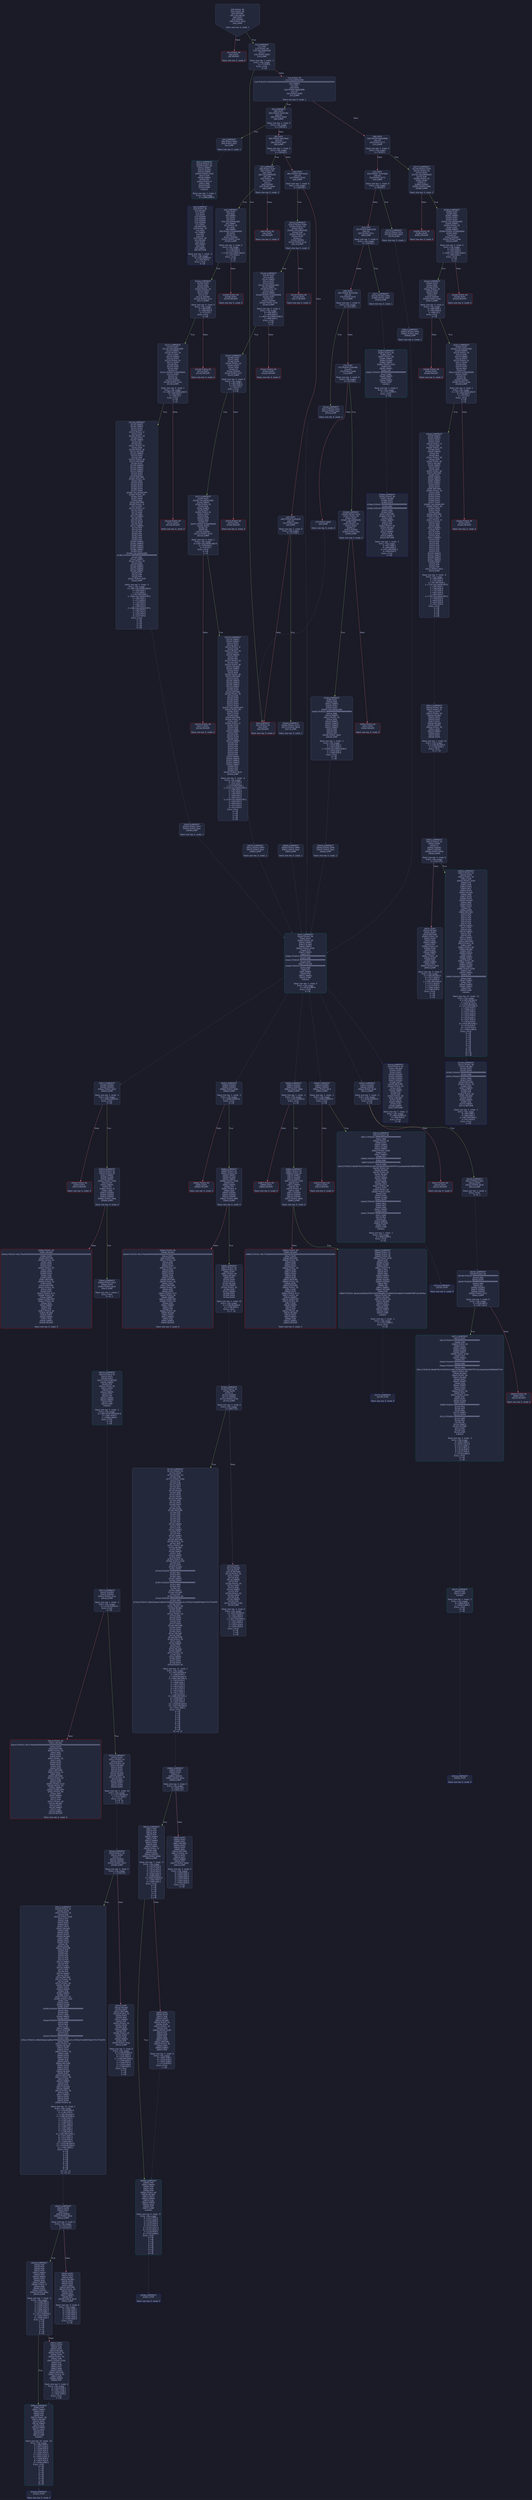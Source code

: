 digraph G {
    node [shape=box, style="filled, rounded", color="#565f89", fontcolor="#c0caf5", fontname="Helvetica", fillcolor="#24283b"];
    edge [color="#414868", fontcolor="#c0caf5", fontname="Helvetica"];
    bgcolor="#1a1b26";
    0 [ label = "[00] PUSH1 80
[02] PUSH1 40
[04] MSTORE
[05] CALLVALUE
[06] DUP1
[07] ISZERO
[08] PUSH2 0010
[0b] JUMPI

Stack size req: 0, sizeΔ: 1
" shape = invhouse]
    1 [ label = "[0c] PUSH1 00
[0e] DUP1
[0f] REVERT

Stack size req: 0, sizeΔ: 0
" color = "red"]
    2 [ label = "[10] JUMPDEST
[11] POP
[12] PUSH1 04
[14] CALLDATASIZE
[15] LT
[16] PUSH2 00b0
[19] JUMPI

Stack size req: 1, sizeΔ: -1
Entry->Op usage:
	0->17:POP:0
Entry->Exit:
	0->😵
"]
    3 [ label = "[1a] PUSH1 00
[1c] CALLDATALOAD
[1d] PUSH29 0100000000000000000000000000000000000000000000000000000000
[3b] SWAP1
[3c] DIV
[3d] DUP1
[3e] PUSH4 6b683896
[43] GT
[44] PUSH2 0083
[47] JUMPI

Stack size req: 0, sizeΔ: 1
"]
    4 [ label = "[48] DUP1
[49] PUSH4 6b683896
[4e] EQ
[4f] PUSH2 0277
[52] JUMPI

Stack size req: 1, sizeΔ: 0
Entry->Op usage:
	0->78:EQ:1
"]
    5 [ label = "[53] DUP1
[54] PUSH4 715018a6
[59] EQ
[5a] PUSH2 0372
[5d] JUMPI

Stack size req: 1, sizeΔ: 0
Entry->Op usage:
	0->89:EQ:1
"]
    6 [ label = "[5e] DUP1
[5f] PUSH4 8da5cb5b
[64] EQ
[65] PUSH2 037c
[68] JUMPI

Stack size req: 1, sizeΔ: 0
Entry->Op usage:
	0->100:EQ:1
"]
    7 [ label = "[69] DUP1
[6a] PUSH4 8f32d59b
[6f] EQ
[70] PUSH2 03c6
[73] JUMPI

Stack size req: 1, sizeΔ: 0
Entry->Op usage:
	0->111:EQ:1
"]
    8 [ label = "[74] DUP1
[75] PUSH4 f2fde38b
[7a] EQ
[7b] PUSH2 03e8
[7e] JUMPI

Stack size req: 1, sizeΔ: 0
Entry->Op usage:
	0->122:EQ:1
"]
    9 [ label = "[7f] PUSH2 00b0
[82] JUMP

Stack size req: 0, sizeΔ: 0
"]
    10 [ label = "[83] JUMPDEST
[84] DUP1
[85] PUSH4 054f7d9c
[8a] EQ
[8b] PUSH2 00b5
[8e] JUMPI

Stack size req: 1, sizeΔ: 0
Entry->Op usage:
	0->138:EQ:1
"]
    11 [ label = "[8f] DUP1
[90] PUSH4 06419fe5
[95] EQ
[96] PUSH2 00d7
[99] JUMPI

Stack size req: 1, sizeΔ: 0
Entry->Op usage:
	0->149:EQ:1
"]
    12 [ label = "[9a] DUP1
[9b] PUSH4 30b7be29
[a0] EQ
[a1] PUSH2 01b2
[a4] JUMPI

Stack size req: 1, sizeΔ: 0
Entry->Op usage:
	0->160:EQ:1
"]
    13 [ label = "[a5] DUP1
[a6] PUSH4 62a5af3b
[ab] EQ
[ac] PUSH2 026d
[af] JUMPI

Stack size req: 1, sizeΔ: 0
Entry->Op usage:
	0->171:EQ:1
"]
    14 [ label = "[b0] JUMPDEST
[b1] PUSH1 00
[b3] DUP1
[b4] REVERT

Stack size req: 0, sizeΔ: 0
" color = "red"]
    15 [ label = "[b5] JUMPDEST
[b6] PUSH2 00bd
[b9] PUSH2 042c
[bc] JUMP

Stack size req: 0, sizeΔ: 1
"]
    16 [ label = "[bd] JUMPDEST
[be] PUSH1 40
[c0] MLOAD
[c1] DUP1
[c2] DUP3
[c3] ISZERO
[c4] ISZERO
[c5] ISZERO
[c6] ISZERO
[c7] DUP2
[c8] MSTORE
[c9] PUSH1 20
[cb] ADD
[cc] SWAP2
[cd] POP
[ce] POP
[cf] PUSH1 40
[d1] MLOAD
[d2] DUP1
[d3] SWAP2
[d4] SUB
[d5] SWAP1
[d6] RETURN

Stack size req: 1, sizeΔ: -1
Entry->Op usage:
	0->195:ISZERO:0
	0->205:POP:0
Entry->Exit:
	0->😵
" color = "darkblue"]
    17 [ label = "[d7] JUMPDEST
[d8] PUSH2 01b0
[db] PUSH1 04
[dd] DUP1
[de] CALLDATASIZE
[df] SUB
[e0] PUSH1 40
[e2] DUP2
[e3] LT
[e4] ISZERO
[e5] PUSH2 00ed
[e8] JUMPI

Stack size req: 0, sizeΔ: 3
"]
    18 [ label = "[e9] PUSH1 00
[eb] DUP1
[ec] REVERT

Stack size req: 0, sizeΔ: 0
" color = "red"]
    19 [ label = "[ed] JUMPDEST
[ee] DUP2
[ef] ADD
[f0] SWAP1
[f1] DUP1
[f2] DUP1
[f3] CALLDATALOAD
[f4] SWAP1
[f5] PUSH1 20
[f7] ADD
[f8] SWAP1
[f9] PUSH5 0100000000
[ff] DUP2
[0100] GT
[0101] ISZERO
[0102] PUSH2 010a
[0105] JUMPI

Stack size req: 2, sizeΔ: 2
Entry->Op usage:
	0->239:ADD:1
	1->239:ADD:0
	1->243:CALLDATALOAD:0
	1->247:ADD:1
Entry->Exit:
	0->😵
	1->2
"]
    20 [ label = "[0106] PUSH1 00
[0108] DUP1
[0109] REVERT

Stack size req: 0, sizeΔ: 0
" color = "red"]
    21 [ label = "[010a] JUMPDEST
[010b] DUP3
[010c] ADD
[010d] DUP4
[010e] PUSH1 20
[0110] DUP3
[0111] ADD
[0112] GT
[0113] ISZERO
[0114] PUSH2 011c
[0117] JUMPI

Stack size req: 4, sizeΔ: 0
Entry->Op usage:
	0->268:ADD:1
	2->268:ADD:0
	3->274:GT:1
Entry->Exit:
	0->😵
"]
    22 [ label = "[0118] PUSH1 00
[011a] DUP1
[011b] REVERT

Stack size req: 0, sizeΔ: 0
" color = "red"]
    23 [ label = "[011c] JUMPDEST
[011d] DUP1
[011e] CALLDATALOAD
[011f] SWAP1
[0120] PUSH1 20
[0122] ADD
[0123] SWAP2
[0124] DUP5
[0125] PUSH1 01
[0127] DUP4
[0128] MUL
[0129] DUP5
[012a] ADD
[012b] GT
[012c] PUSH5 0100000000
[0132] DUP4
[0133] GT
[0134] OR
[0135] ISZERO
[0136] PUSH2 013e
[0139] JUMPI

Stack size req: 4, sizeΔ: 1
Entry->Op usage:
	0->286:CALLDATALOAD:0
	0->290:ADD:1
	3->299:GT:1
Entry->Exit:
	0->😵
	1->0
"]
    24 [ label = "[013a] PUSH1 00
[013c] DUP1
[013d] REVERT

Stack size req: 0, sizeΔ: 0
" color = "red"]
    25 [ label = "[013e] JUMPDEST
[013f] SWAP2
[0140] SWAP1
[0141] DUP1
[0142] DUP1
[0143] PUSH1 1f
[0145] ADD
[0146] PUSH1 20
[0148] DUP1
[0149] SWAP2
[014a] DIV
[014b] MUL
[014c] PUSH1 20
[014e] ADD
[014f] PUSH1 40
[0151] MLOAD
[0152] SWAP1
[0153] DUP2
[0154] ADD
[0155] PUSH1 40
[0157] MSTORE
[0158] DUP1
[0159] SWAP4
[015a] SWAP3
[015b] SWAP2
[015c] SWAP1
[015d] DUP2
[015e] DUP2
[015f] MSTORE
[0160] PUSH1 20
[0162] ADD
[0163] DUP4
[0164] DUP4
[0165] DUP1
[0166] DUP3
[0167] DUP5
[0168] CALLDATACOPY
[0169] PUSH1 00
[016b] DUP2
[016c] DUP5
[016d] ADD
[016e] MSTORE
[016f] PUSH1 1f
[0171] NOT
[0172] PUSH1 1f
[0174] DUP3
[0175] ADD
[0176] AND
[0177] SWAP1
[0178] POP
[0179] DUP1
[017a] DUP4
[017b] ADD
[017c] SWAP3
[017d] POP
[017e] POP
[017f] POP
[0180] POP
[0181] POP
[0182] POP
[0183] POP
[0184] SWAP2
[0185] SWAP3
[0186] SWAP2
[0187] SWAP3
[0188] SWAP1
[0189] DUP1
[018a] CALLDATALOAD
[018b] PUSH20 ffffffffffffffffffffffffffffffffffffffff
[01a0] AND
[01a1] SWAP1
[01a2] PUSH1 20
[01a4] ADD
[01a5] SWAP1
[01a6] SWAP3
[01a7] SWAP2
[01a8] SWAP1
[01a9] POP
[01aa] POP
[01ab] POP
[01ac] PUSH2 043f
[01af] JUMP

Stack size req: 5, sizeΔ: -3
Entry->Op usage:
	0->394:CALLDATALOAD:0
	0->420:ADD:1
	1->325:ADD:1
	1->351:MSTORE:1
	1->360:CALLDATACOPY:2
	1->365:ADD:1
	1->373:ADD:0
	1->376:POP:0
	1->385:POP:0
	1->386:POP:0
	2->360:CALLDATACOPY:1
	2->383:POP:0
	2->387:POP:0
	3->426:POP:0
	4->427:POP:0
Entry->Exit:
	0->😵
	1->😵
	2->😵
	3->😵
	4->😵
"]
    26 [ label = "[01b0] JUMPDEST
[01b1] STOP

Stack size req: 0, sizeΔ: 0
" color = "darkblue"]
    27 [ label = "[01b2] JUMPDEST
[01b3] PUSH2 026b
[01b6] PUSH1 04
[01b8] DUP1
[01b9] CALLDATASIZE
[01ba] SUB
[01bb] PUSH1 20
[01bd] DUP2
[01be] LT
[01bf] ISZERO
[01c0] PUSH2 01c8
[01c3] JUMPI

Stack size req: 0, sizeΔ: 3
"]
    28 [ label = "[01c4] PUSH1 00
[01c6] DUP1
[01c7] REVERT

Stack size req: 0, sizeΔ: 0
" color = "red"]
    29 [ label = "[01c8] JUMPDEST
[01c9] DUP2
[01ca] ADD
[01cb] SWAP1
[01cc] DUP1
[01cd] DUP1
[01ce] CALLDATALOAD
[01cf] SWAP1
[01d0] PUSH1 20
[01d2] ADD
[01d3] SWAP1
[01d4] PUSH5 0100000000
[01da] DUP2
[01db] GT
[01dc] ISZERO
[01dd] PUSH2 01e5
[01e0] JUMPI

Stack size req: 2, sizeΔ: 2
Entry->Op usage:
	0->458:ADD:1
	1->458:ADD:0
	1->462:CALLDATALOAD:0
	1->466:ADD:1
Entry->Exit:
	0->😵
	1->2
"]
    30 [ label = "[01e1] PUSH1 00
[01e3] DUP1
[01e4] REVERT

Stack size req: 0, sizeΔ: 0
" color = "red"]
    31 [ label = "[01e5] JUMPDEST
[01e6] DUP3
[01e7] ADD
[01e8] DUP4
[01e9] PUSH1 20
[01eb] DUP3
[01ec] ADD
[01ed] GT
[01ee] ISZERO
[01ef] PUSH2 01f7
[01f2] JUMPI

Stack size req: 4, sizeΔ: 0
Entry->Op usage:
	0->487:ADD:1
	2->487:ADD:0
	3->493:GT:1
Entry->Exit:
	0->😵
"]
    32 [ label = "[01f3] PUSH1 00
[01f5] DUP1
[01f6] REVERT

Stack size req: 0, sizeΔ: 0
" color = "red"]
    33 [ label = "[01f7] JUMPDEST
[01f8] DUP1
[01f9] CALLDATALOAD
[01fa] SWAP1
[01fb] PUSH1 20
[01fd] ADD
[01fe] SWAP2
[01ff] DUP5
[0200] PUSH1 01
[0202] DUP4
[0203] MUL
[0204] DUP5
[0205] ADD
[0206] GT
[0207] PUSH5 0100000000
[020d] DUP4
[020e] GT
[020f] OR
[0210] ISZERO
[0211] PUSH2 0219
[0214] JUMPI

Stack size req: 4, sizeΔ: 1
Entry->Op usage:
	0->505:CALLDATALOAD:0
	0->509:ADD:1
	3->518:GT:1
Entry->Exit:
	0->😵
	1->0
"]
    34 [ label = "[0215] PUSH1 00
[0217] DUP1
[0218] REVERT

Stack size req: 0, sizeΔ: 0
" color = "red"]
    35 [ label = "[0219] JUMPDEST
[021a] SWAP2
[021b] SWAP1
[021c] DUP1
[021d] DUP1
[021e] PUSH1 1f
[0220] ADD
[0221] PUSH1 20
[0223] DUP1
[0224] SWAP2
[0225] DIV
[0226] MUL
[0227] PUSH1 20
[0229] ADD
[022a] PUSH1 40
[022c] MLOAD
[022d] SWAP1
[022e] DUP2
[022f] ADD
[0230] PUSH1 40
[0232] MSTORE
[0233] DUP1
[0234] SWAP4
[0235] SWAP3
[0236] SWAP2
[0237] SWAP1
[0238] DUP2
[0239] DUP2
[023a] MSTORE
[023b] PUSH1 20
[023d] ADD
[023e] DUP4
[023f] DUP4
[0240] DUP1
[0241] DUP3
[0242] DUP5
[0243] CALLDATACOPY
[0244] PUSH1 00
[0246] DUP2
[0247] DUP5
[0248] ADD
[0249] MSTORE
[024a] PUSH1 1f
[024c] NOT
[024d] PUSH1 1f
[024f] DUP3
[0250] ADD
[0251] AND
[0252] SWAP1
[0253] POP
[0254] DUP1
[0255] DUP4
[0256] ADD
[0257] SWAP3
[0258] POP
[0259] POP
[025a] POP
[025b] POP
[025c] POP
[025d] POP
[025e] POP
[025f] SWAP2
[0260] SWAP3
[0261] SWAP2
[0262] SWAP3
[0263] SWAP1
[0264] POP
[0265] POP
[0266] POP
[0267] PUSH2 067b
[026a] JUMP

Stack size req: 5, sizeΔ: -4
Entry->Op usage:
	0->612:POP:0
	1->544:ADD:1
	1->570:MSTORE:1
	1->579:CALLDATACOPY:2
	1->584:ADD:1
	1->592:ADD:0
	1->595:POP:0
	1->604:POP:0
	1->605:POP:0
	2->579:CALLDATACOPY:1
	2->602:POP:0
	2->606:POP:0
	3->613:POP:0
	4->614:POP:0
Entry->Exit:
	0->😵
	1->😵
	2->😵
	3->😵
	4->😵
"]
    36 [ label = "[026b] JUMPDEST
[026c] STOP

Stack size req: 0, sizeΔ: 0
" color = "darkblue"]
    37 [ label = "[026d] JUMPDEST
[026e] PUSH2 0275
[0271] PUSH2 0858
[0274] JUMP

Stack size req: 0, sizeΔ: 1
"]
    38 [ label = "[0275] JUMPDEST
[0276] STOP

Stack size req: 0, sizeΔ: 0
" color = "darkblue"]
    39 [ label = "[0277] JUMPDEST
[0278] PUSH2 0330
[027b] PUSH1 04
[027d] DUP1
[027e] CALLDATASIZE
[027f] SUB
[0280] PUSH1 20
[0282] DUP2
[0283] LT
[0284] ISZERO
[0285] PUSH2 028d
[0288] JUMPI

Stack size req: 0, sizeΔ: 3
"]
    40 [ label = "[0289] PUSH1 00
[028b] DUP1
[028c] REVERT

Stack size req: 0, sizeΔ: 0
" color = "red"]
    41 [ label = "[028d] JUMPDEST
[028e] DUP2
[028f] ADD
[0290] SWAP1
[0291] DUP1
[0292] DUP1
[0293] CALLDATALOAD
[0294] SWAP1
[0295] PUSH1 20
[0297] ADD
[0298] SWAP1
[0299] PUSH5 0100000000
[029f] DUP2
[02a0] GT
[02a1] ISZERO
[02a2] PUSH2 02aa
[02a5] JUMPI

Stack size req: 2, sizeΔ: 2
Entry->Op usage:
	0->655:ADD:1
	1->655:ADD:0
	1->659:CALLDATALOAD:0
	1->663:ADD:1
Entry->Exit:
	0->😵
	1->2
"]
    42 [ label = "[02a6] PUSH1 00
[02a8] DUP1
[02a9] REVERT

Stack size req: 0, sizeΔ: 0
" color = "red"]
    43 [ label = "[02aa] JUMPDEST
[02ab] DUP3
[02ac] ADD
[02ad] DUP4
[02ae] PUSH1 20
[02b0] DUP3
[02b1] ADD
[02b2] GT
[02b3] ISZERO
[02b4] PUSH2 02bc
[02b7] JUMPI

Stack size req: 4, sizeΔ: 0
Entry->Op usage:
	0->684:ADD:1
	2->684:ADD:0
	3->690:GT:1
Entry->Exit:
	0->😵
"]
    44 [ label = "[02b8] PUSH1 00
[02ba] DUP1
[02bb] REVERT

Stack size req: 0, sizeΔ: 0
" color = "red"]
    45 [ label = "[02bc] JUMPDEST
[02bd] DUP1
[02be] CALLDATALOAD
[02bf] SWAP1
[02c0] PUSH1 20
[02c2] ADD
[02c3] SWAP2
[02c4] DUP5
[02c5] PUSH1 01
[02c7] DUP4
[02c8] MUL
[02c9] DUP5
[02ca] ADD
[02cb] GT
[02cc] PUSH5 0100000000
[02d2] DUP4
[02d3] GT
[02d4] OR
[02d5] ISZERO
[02d6] PUSH2 02de
[02d9] JUMPI

Stack size req: 4, sizeΔ: 1
Entry->Op usage:
	0->702:CALLDATALOAD:0
	0->706:ADD:1
	3->715:GT:1
Entry->Exit:
	0->😵
	1->0
"]
    46 [ label = "[02da] PUSH1 00
[02dc] DUP1
[02dd] REVERT

Stack size req: 0, sizeΔ: 0
" color = "red"]
    47 [ label = "[02de] JUMPDEST
[02df] SWAP2
[02e0] SWAP1
[02e1] DUP1
[02e2] DUP1
[02e3] PUSH1 1f
[02e5] ADD
[02e6] PUSH1 20
[02e8] DUP1
[02e9] SWAP2
[02ea] DIV
[02eb] MUL
[02ec] PUSH1 20
[02ee] ADD
[02ef] PUSH1 40
[02f1] MLOAD
[02f2] SWAP1
[02f3] DUP2
[02f4] ADD
[02f5] PUSH1 40
[02f7] MSTORE
[02f8] DUP1
[02f9] SWAP4
[02fa] SWAP3
[02fb] SWAP2
[02fc] SWAP1
[02fd] DUP2
[02fe] DUP2
[02ff] MSTORE
[0300] PUSH1 20
[0302] ADD
[0303] DUP4
[0304] DUP4
[0305] DUP1
[0306] DUP3
[0307] DUP5
[0308] CALLDATACOPY
[0309] PUSH1 00
[030b] DUP2
[030c] DUP5
[030d] ADD
[030e] MSTORE
[030f] PUSH1 1f
[0311] NOT
[0312] PUSH1 1f
[0314] DUP3
[0315] ADD
[0316] AND
[0317] SWAP1
[0318] POP
[0319] DUP1
[031a] DUP4
[031b] ADD
[031c] SWAP3
[031d] POP
[031e] POP
[031f] POP
[0320] POP
[0321] POP
[0322] POP
[0323] POP
[0324] SWAP2
[0325] SWAP3
[0326] SWAP2
[0327] SWAP3
[0328] SWAP1
[0329] POP
[032a] POP
[032b] POP
[032c] PUSH2 091c
[032f] JUMP

Stack size req: 5, sizeΔ: -4
Entry->Op usage:
	0->809:POP:0
	1->741:ADD:1
	1->767:MSTORE:1
	1->776:CALLDATACOPY:2
	1->781:ADD:1
	1->789:ADD:0
	1->792:POP:0
	1->801:POP:0
	1->802:POP:0
	2->776:CALLDATACOPY:1
	2->799:POP:0
	2->803:POP:0
	3->810:POP:0
	4->811:POP:0
Entry->Exit:
	0->😵
	1->😵
	2->😵
	3->😵
	4->😵
"]
    48 [ label = "[0330] JUMPDEST
[0331] PUSH1 40
[0333] MLOAD
[0334] DUP1
[0335] DUP3
[0336] PUSH20 ffffffffffffffffffffffffffffffffffffffff
[034b] AND
[034c] PUSH20 ffffffffffffffffffffffffffffffffffffffff
[0361] AND
[0362] DUP2
[0363] MSTORE
[0364] PUSH1 20
[0366] ADD
[0367] SWAP2
[0368] POP
[0369] POP
[036a] PUSH1 40
[036c] MLOAD
[036d] DUP1
[036e] SWAP2
[036f] SUB
[0370] SWAP1
[0371] RETURN

Stack size req: 1, sizeΔ: -1
Entry->Op usage:
	0->843:AND:1
	0->865:AND:1
	0->867:MSTORE:1
	0->872:POP:0
Entry->Exit:
	0->😵
" color = "darkblue"]
    49 [ label = "[0372] JUMPDEST
[0373] PUSH2 037a
[0376] PUSH2 09b1
[0379] JUMP

Stack size req: 0, sizeΔ: 1
"]
    50 [ label = "[037a] JUMPDEST
[037b] STOP

Stack size req: 0, sizeΔ: 0
" color = "darkblue"]
    51 [ label = "[037c] JUMPDEST
[037d] PUSH2 0384
[0380] PUSH2 0a83
[0383] JUMP

Stack size req: 0, sizeΔ: 1
"]
    52 [ label = "[0384] JUMPDEST
[0385] PUSH1 40
[0387] MLOAD
[0388] DUP1
[0389] DUP3
[038a] PUSH20 ffffffffffffffffffffffffffffffffffffffff
[039f] AND
[03a0] PUSH20 ffffffffffffffffffffffffffffffffffffffff
[03b5] AND
[03b6] DUP2
[03b7] MSTORE
[03b8] PUSH1 20
[03ba] ADD
[03bb] SWAP2
[03bc] POP
[03bd] POP
[03be] PUSH1 40
[03c0] MLOAD
[03c1] DUP1
[03c2] SWAP2
[03c3] SUB
[03c4] SWAP1
[03c5] RETURN

Stack size req: 1, sizeΔ: -1
Entry->Op usage:
	0->927:AND:1
	0->949:AND:1
	0->951:MSTORE:1
	0->956:POP:0
Entry->Exit:
	0->😵
" color = "darkblue"]
    53 [ label = "[03c6] JUMPDEST
[03c7] PUSH2 03ce
[03ca] PUSH2 0aac
[03cd] JUMP

Stack size req: 0, sizeΔ: 1
"]
    54 [ label = "[03ce] JUMPDEST
[03cf] PUSH1 40
[03d1] MLOAD
[03d2] DUP1
[03d3] DUP3
[03d4] ISZERO
[03d5] ISZERO
[03d6] ISZERO
[03d7] ISZERO
[03d8] DUP2
[03d9] MSTORE
[03da] PUSH1 20
[03dc] ADD
[03dd] SWAP2
[03de] POP
[03df] POP
[03e0] PUSH1 40
[03e2] MLOAD
[03e3] DUP1
[03e4] SWAP2
[03e5] SUB
[03e6] SWAP1
[03e7] RETURN

Stack size req: 1, sizeΔ: -1
Entry->Op usage:
	0->980:ISZERO:0
	0->990:POP:0
Entry->Exit:
	0->😵
" color = "darkblue"]
    55 [ label = "[03e8] JUMPDEST
[03e9] PUSH2 042a
[03ec] PUSH1 04
[03ee] DUP1
[03ef] CALLDATASIZE
[03f0] SUB
[03f1] PUSH1 20
[03f3] DUP2
[03f4] LT
[03f5] ISZERO
[03f6] PUSH2 03fe
[03f9] JUMPI

Stack size req: 0, sizeΔ: 3
"]
    56 [ label = "[03fa] PUSH1 00
[03fc] DUP1
[03fd] REVERT

Stack size req: 0, sizeΔ: 0
" color = "red"]
    57 [ label = "[03fe] JUMPDEST
[03ff] DUP2
[0400] ADD
[0401] SWAP1
[0402] DUP1
[0403] DUP1
[0404] CALLDATALOAD
[0405] PUSH20 ffffffffffffffffffffffffffffffffffffffff
[041a] AND
[041b] SWAP1
[041c] PUSH1 20
[041e] ADD
[041f] SWAP1
[0420] SWAP3
[0421] SWAP2
[0422] SWAP1
[0423] POP
[0424] POP
[0425] POP
[0426] PUSH2 0b03
[0429] JUMP

Stack size req: 2, sizeΔ: -1
Entry->Op usage:
	0->1024:ADD:1
	1->1024:ADD:0
	1->1028:CALLDATALOAD:0
	1->1054:ADD:1
	1->1060:POP:0
Entry->Exit:
	0->😵
	1->😵
"]
    58 [ label = "[042a] JUMPDEST
[042b] STOP

Stack size req: 0, sizeΔ: 0
" color = "darkblue"]
    59 [ label = "[042c] JUMPDEST
[042d] PUSH1 02
[042f] PUSH1 00
[0431] SWAP1
[0432] SLOAD
[0433] SWAP1
[0434] PUSH2 0100
[0437] EXP
[0438] SWAP1
[0439] DIV
[043a] PUSH1 ff
[043c] AND
[043d] DUP2
[043e] JUMP
Indirect!

Stack size req: 1, sizeΔ: 1
Entry->Op usage:
	0->1086:JUMP:0
" color = "teal"]
    60 [ label = "[043f] JUMPDEST
[0440] PUSH2 0447
[0443] PUSH2 0aac
[0446] JUMP

Stack size req: 0, sizeΔ: 1
"]
    61 [ label = "[0447] JUMPDEST
[0448] ISZERO
[0449] ISZERO
[044a] PUSH2 0452
[044d] JUMPI

Stack size req: 1, sizeΔ: -1
Entry->Op usage:
	0->1096:ISZERO:0
Entry->Exit:
	0->😵
"]
    62 [ label = "[044e] PUSH1 00
[0450] DUP1
[0451] REVERT

Stack size req: 0, sizeΔ: 0
" color = "red"]
    63 [ label = "[0452] JUMPDEST
[0453] PUSH1 02
[0455] PUSH1 00
[0457] SWAP1
[0458] SLOAD
[0459] SWAP1
[045a] PUSH2 0100
[045d] EXP
[045e] SWAP1
[045f] DIV
[0460] PUSH1 ff
[0462] AND
[0463] ISZERO
[0464] ISZERO
[0465] ISZERO
[0466] PUSH2 04ba
[0469] JUMPI

Stack size req: 0, sizeΔ: 0
"]
    64 [ label = "[046a] PUSH1 40
[046c] MLOAD
[046d] PUSH32 08c379a000000000000000000000000000000000000000000000000000000000
[048e] DUP2
[048f] MSTORE
[0490] PUSH1 04
[0492] ADD
[0493] DUP1
[0494] DUP1
[0495] PUSH1 20
[0497] ADD
[0498] DUP3
[0499] DUP2
[049a] SUB
[049b] DUP3
[049c] MSTORE
[049d] PUSH1 3b
[049f] DUP2
[04a0] MSTORE
[04a1] PUSH1 20
[04a3] ADD
[04a4] DUP1
[04a5] PUSH2 0c72
[04a8] PUSH1 3b
[04aa] SWAP2
[04ab] CODECOPY
[04ac] PUSH1 40
[04ae] ADD
[04af] SWAP2
[04b0] POP
[04b1] POP
[04b2] PUSH1 40
[04b4] MLOAD
[04b5] DUP1
[04b6] SWAP2
[04b7] SUB
[04b8] SWAP1
[04b9] REVERT

Stack size req: 0, sizeΔ: 0
" color = "red"]
    65 [ label = "[04ba] JUMPDEST
[04bb] PUSH2 04c3
[04be] DUP2
[04bf] PUSH2 0b22
[04c2] JUMP

Stack size req: 1, sizeΔ: 2
Entry->Exit:
	0->0, 2
"]
    66 [ label = "[04c3] JUMPDEST
[04c4] ISZERO
[04c5] ISZERO
[04c6] PUSH2 051a
[04c9] JUMPI

Stack size req: 1, sizeΔ: -1
Entry->Op usage:
	0->1220:ISZERO:0
Entry->Exit:
	0->😵
"]
    67 [ label = "[04ca] PUSH1 40
[04cc] MLOAD
[04cd] PUSH32 08c379a000000000000000000000000000000000000000000000000000000000
[04ee] DUP2
[04ef] MSTORE
[04f0] PUSH1 04
[04f2] ADD
[04f3] DUP1
[04f4] DUP1
[04f5] PUSH1 20
[04f7] ADD
[04f8] DUP3
[04f9] DUP2
[04fa] SUB
[04fb] DUP3
[04fc] MSTORE
[04fd] PUSH1 42
[04ff] DUP2
[0500] MSTORE
[0501] PUSH1 20
[0503] ADD
[0504] DUP1
[0505] PUSH2 0c30
[0508] PUSH1 42
[050a] SWAP2
[050b] CODECOPY
[050c] PUSH1 60
[050e] ADD
[050f] SWAP2
[0510] POP
[0511] POP
[0512] PUSH1 40
[0514] MLOAD
[0515] DUP1
[0516] SWAP2
[0517] SUB
[0518] SWAP1
[0519] REVERT

Stack size req: 0, sizeΔ: 0
" color = "red"]
    68 [ label = "[051a] JUMPDEST
[051b] DUP1
[051c] PUSH1 01
[051e] DUP4
[051f] PUSH1 40
[0521] MLOAD
[0522] DUP1
[0523] DUP3
[0524] DUP1
[0525] MLOAD
[0526] SWAP1
[0527] PUSH1 20
[0529] ADD
[052a] SWAP1
[052b] DUP1
[052c] DUP4
[052d] DUP4

Stack size req: 2, sizeΔ: 10
Entry->Op usage:
	1->1317:MLOAD:0
	1->1321:ADD:1
Entry->Exit:
	0->9, 10
	1->7, 11
"]
    69 [ label = "[052e] JUMPDEST
[052f] PUSH1 20
[0531] DUP4
[0532] LT
[0533] ISZERO
[0534] ISZERO
[0535] PUSH2 0553
[0538] JUMPI

Stack size req: 3, sizeΔ: 0
Entry->Op usage:
	2->1330:LT:0
"]
    70 [ label = "[0539] DUP1
[053a] MLOAD
[053b] DUP3
[053c] MSTORE
[053d] PUSH1 20
[053f] DUP3
[0540] ADD
[0541] SWAP2
[0542] POP
[0543] PUSH1 20
[0545] DUP2
[0546] ADD
[0547] SWAP1
[0548] POP
[0549] PUSH1 20
[054b] DUP4
[054c] SUB
[054d] SWAP3
[054e] POP
[054f] PUSH2 052e
[0552] JUMP

Stack size req: 3, sizeΔ: 0
Entry->Op usage:
	0->1338:MLOAD:0
	0->1350:ADD:0
	0->1352:POP:0
	1->1340:MSTORE:0
	1->1344:ADD:0
	1->1346:POP:0
	2->1356:SUB:0
	2->1358:POP:0
Entry->Exit:
	0->😵
	1->😵
	2->😵
"]
    71 [ label = "[0553] JUMPDEST
[0554] PUSH1 01
[0556] DUP4
[0557] PUSH1 20
[0559] SUB
[055a] PUSH2 0100
[055d] EXP
[055e] SUB
[055f] DUP1
[0560] NOT
[0561] DUP3
[0562] MLOAD
[0563] AND
[0564] DUP2
[0565] DUP5
[0566] MLOAD
[0567] AND
[0568] DUP1
[0569] DUP3
[056a] OR
[056b] DUP6
[056c] MSTORE
[056d] POP
[056e] POP
[056f] POP
[0570] POP
[0571] POP
[0572] POP
[0573] SWAP1
[0574] POP
[0575] ADD
[0576] SWAP2
[0577] POP
[0578] POP
[0579] SWAP1
[057a] DUP2
[057b] MSTORE
[057c] PUSH1 20
[057e] ADD
[057f] PUSH1 40
[0581] MLOAD
[0582] DUP1
[0583] SWAP2
[0584] SUB
[0585] SWAP1
[0586] SHA3
[0587] PUSH1 00
[0589] PUSH2 0100
[058c] EXP
[058d] DUP2
[058e] SLOAD
[058f] DUP2
[0590] PUSH20 ffffffffffffffffffffffffffffffffffffffff
[05a5] MUL
[05a6] NOT
[05a7] AND
[05a8] SWAP1
[05a9] DUP4
[05aa] PUSH20 ffffffffffffffffffffffffffffffffffffffff
[05bf] AND
[05c0] MUL
[05c1] OR
[05c2] SWAP1
[05c3] SSTORE
[05c4] POP
[05c5] DUP1
[05c6] PUSH20 ffffffffffffffffffffffffffffffffffffffff
[05db] AND
[05dc] PUSH32 d46d20dadc2a85a470fddb00aee90ec2cc1f302e7e2dbf61ffaef72527f3c659
[05fd] DUP4
[05fe] PUSH1 40
[0600] MLOAD
[0601] DUP1
[0602] DUP1
[0603] PUSH1 20
[0605] ADD
[0606] DUP3
[0607] DUP2
[0608] SUB
[0609] DUP3
[060a] MSTORE
[060b] DUP4
[060c] DUP2
[060d] DUP2
[060e] MLOAD
[060f] DUP2
[0610] MSTORE
[0611] PUSH1 20
[0613] ADD
[0614] SWAP2
[0615] POP
[0616] DUP1
[0617] MLOAD
[0618] SWAP1
[0619] PUSH1 20
[061b] ADD
[061c] SWAP1
[061d] DUP1
[061e] DUP4
[061f] DUP4
[0620] PUSH1 00

Stack size req: 12, sizeΔ: 2
Entry->Op usage:
	0->1378:MLOAD:0
	0->1392:POP:0
	1->1382:MLOAD:0
	1->1388:MSTORE:0
	1->1393:POP:0
	2->1369:SUB:1
	2->1394:POP:0
	3->1397:ADD:0
	4->1396:POP:0
	5->1397:ADD:1
	6->1400:POP:0
	7->1399:POP:0
	8->1403:MSTORE:1
	9->1471:AND:1
	9->1472:MUL:0
	9->1476:POP:0
	10->1499:AND:1
	11->1550:MLOAD:0
	11->1559:MLOAD:0
	11->1563:ADD:1
Entry->Exit:
	0->😵
	1->😵
	2->😵
	3->😵
	4->😵
	5->😵
	6->😵
	7->😵
	8->😵
	9->😵
	10->11, 12
	11->9, 13
"]
    72 [ label = "[0622] JUMPDEST
[0623] DUP4
[0624] DUP2
[0625] LT
[0626] ISZERO
[0627] PUSH2 063d
[062a] JUMPI

Stack size req: 4, sizeΔ: 0
Entry->Op usage:
	0->1573:LT:0
	3->1573:LT:1
"]
    73 [ label = "[062b] DUP1
[062c] DUP3
[062d] ADD
[062e] MLOAD
[062f] DUP2
[0630] DUP5
[0631] ADD
[0632] MSTORE
[0633] PUSH1 20
[0635] DUP2
[0636] ADD
[0637] SWAP1
[0638] POP
[0639] PUSH2 0622
[063c] JUMP

Stack size req: 3, sizeΔ: 0
Entry->Op usage:
	0->1581:ADD:1
	0->1585:ADD:1
	0->1590:ADD:0
	0->1592:POP:0
	1->1581:ADD:0
	2->1585:ADD:0
Entry->Exit:
	0->😵
"]
    74 [ label = "[063d] JUMPDEST
[063e] POP
[063f] POP
[0640] POP
[0641] POP
[0642] SWAP1
[0643] POP
[0644] SWAP1
[0645] DUP2
[0646] ADD
[0647] SWAP1
[0648] PUSH1 1f
[064a] AND
[064b] DUP1
[064c] ISZERO
[064d] PUSH2 066a
[0650] JUMPI

Stack size req: 7, sizeΔ: -5
Entry->Op usage:
	0->1598:POP:0
	1->1599:POP:0
	2->1600:POP:0
	3->1601:POP:0
	4->1606:ADD:0
	4->1610:AND:1
	4->1612:ISZERO:0
	5->1603:POP:0
	6->1606:ADD:1
Entry->Exit:
	0->😵
	1->😵
	2->😵
	3->😵
	4->0
	5->😵
	6->😵
"]
    75 [ label = "[0651] DUP1
[0652] DUP3
[0653] SUB
[0654] DUP1
[0655] MLOAD
[0656] PUSH1 01
[0658] DUP4
[0659] PUSH1 20
[065b] SUB
[065c] PUSH2 0100
[065f] EXP
[0660] SUB
[0661] NOT
[0662] AND
[0663] DUP2
[0664] MSTORE
[0665] PUSH1 20
[0667] ADD
[0668] SWAP2
[0669] POP

Stack size req: 2, sizeΔ: 0
Entry->Op usage:
	0->1619:SUB:1
	0->1627:SUB:1
	1->1619:SUB:0
	1->1641:POP:0
Entry->Exit:
	1->😵
"]
    76 [ label = "[066a] JUMPDEST
[066b] POP
[066c] SWAP3
[066d] POP
[066e] POP
[066f] POP
[0670] PUSH1 40
[0672] MLOAD
[0673] DUP1
[0674] SWAP2
[0675] SUB
[0676] SWAP1
[0677] LOG2
[0678] POP
[0679] POP
[067a] JUMP
Indirect!

Stack size req: 10, sizeΔ: -10
Entry->Op usage:
	0->1643:POP:0
	1->1653:SUB:0
	2->1646:POP:0
	3->1647:POP:0
	4->1645:POP:0
	5->1655:LOG2:2
	6->1655:LOG2:3
	7->1656:POP:0
	8->1657:POP:0
	9->1658:JUMP:0
Entry->Exit:
	0->😵
	1->😵
	2->😵
	3->😵
	4->😵
	5->😵
	6->😵
	7->😵
	8->😵
	9->😵
" color = "teal"]
    77 [ label = "[067b] JUMPDEST
[067c] PUSH2 0683
[067f] PUSH2 0aac
[0682] JUMP

Stack size req: 0, sizeΔ: 1
"]
    78 [ label = "[0683] JUMPDEST
[0684] ISZERO
[0685] ISZERO
[0686] PUSH2 068e
[0689] JUMPI

Stack size req: 1, sizeΔ: -1
Entry->Op usage:
	0->1668:ISZERO:0
Entry->Exit:
	0->😵
"]
    79 [ label = "[068a] PUSH1 00
[068c] DUP1
[068d] REVERT

Stack size req: 0, sizeΔ: 0
" color = "red"]
    80 [ label = "[068e] JUMPDEST
[068f] PUSH1 02
[0691] PUSH1 00
[0693] SWAP1
[0694] SLOAD
[0695] SWAP1
[0696] PUSH2 0100
[0699] EXP
[069a] SWAP1
[069b] DIV
[069c] PUSH1 ff
[069e] AND
[069f] ISZERO
[06a0] ISZERO
[06a1] ISZERO
[06a2] PUSH2 06f6
[06a5] JUMPI

Stack size req: 0, sizeΔ: 0
"]
    81 [ label = "[06a6] PUSH1 40
[06a8] MLOAD
[06a9] PUSH32 08c379a000000000000000000000000000000000000000000000000000000000
[06ca] DUP2
[06cb] MSTORE
[06cc] PUSH1 04
[06ce] ADD
[06cf] DUP1
[06d0] DUP1
[06d1] PUSH1 20
[06d3] ADD
[06d4] DUP3
[06d5] DUP2
[06d6] SUB
[06d7] DUP3
[06d8] MSTORE
[06d9] PUSH1 3b
[06db] DUP2
[06dc] MSTORE
[06dd] PUSH1 20
[06df] ADD
[06e0] DUP1
[06e1] PUSH2 0c72
[06e4] PUSH1 3b
[06e6] SWAP2
[06e7] CODECOPY
[06e8] PUSH1 40
[06ea] ADD
[06eb] SWAP2
[06ec] POP
[06ed] POP
[06ee] PUSH1 40
[06f0] MLOAD
[06f1] DUP1
[06f2] SWAP2
[06f3] SUB
[06f4] SWAP1
[06f5] REVERT

Stack size req: 0, sizeΔ: 0
" color = "red"]
    82 [ label = "[06f6] JUMPDEST
[06f7] PUSH1 00
[06f9] PUSH1 01
[06fb] DUP3
[06fc] PUSH1 40
[06fe] MLOAD
[06ff] DUP1
[0700] DUP3
[0701] DUP1
[0702] MLOAD
[0703] SWAP1
[0704] PUSH1 20
[0706] ADD
[0707] SWAP1
[0708] DUP1
[0709] DUP4
[070a] DUP4

Stack size req: 1, sizeΔ: 10
Entry->Op usage:
	0->1794:MLOAD:0
	0->1798:ADD:1
Entry->Exit:
	0->7, 10
"]
    83 [ label = "[070b] JUMPDEST
[070c] PUSH1 20
[070e] DUP4
[070f] LT
[0710] ISZERO
[0711] ISZERO
[0712] PUSH2 0730
[0715] JUMPI

Stack size req: 3, sizeΔ: 0
Entry->Op usage:
	2->1807:LT:0
"]
    84 [ label = "[0716] DUP1
[0717] MLOAD
[0718] DUP3
[0719] MSTORE
[071a] PUSH1 20
[071c] DUP3
[071d] ADD
[071e] SWAP2
[071f] POP
[0720] PUSH1 20
[0722] DUP2
[0723] ADD
[0724] SWAP1
[0725] POP
[0726] PUSH1 20
[0728] DUP4
[0729] SUB
[072a] SWAP3
[072b] POP
[072c] PUSH2 070b
[072f] JUMP

Stack size req: 3, sizeΔ: 0
Entry->Op usage:
	0->1815:MLOAD:0
	0->1827:ADD:0
	0->1829:POP:0
	1->1817:MSTORE:0
	1->1821:ADD:0
	1->1823:POP:0
	2->1833:SUB:0
	2->1835:POP:0
Entry->Exit:
	0->😵
	1->😵
	2->😵
"]
    85 [ label = "[0730] JUMPDEST
[0731] PUSH1 01
[0733] DUP4
[0734] PUSH1 20
[0736] SUB
[0737] PUSH2 0100
[073a] EXP
[073b] SUB
[073c] DUP1
[073d] NOT
[073e] DUP3
[073f] MLOAD
[0740] AND
[0741] DUP2
[0742] DUP5
[0743] MLOAD
[0744] AND
[0745] DUP1
[0746] DUP3
[0747] OR
[0748] DUP6
[0749] MSTORE
[074a] POP
[074b] POP
[074c] POP
[074d] POP
[074e] POP
[074f] POP
[0750] SWAP1
[0751] POP
[0752] ADD
[0753] SWAP2
[0754] POP
[0755] POP
[0756] SWAP1
[0757] DUP2
[0758] MSTORE
[0759] PUSH1 20
[075b] ADD
[075c] PUSH1 40
[075e] MLOAD
[075f] DUP1
[0760] SWAP2
[0761] SUB
[0762] SWAP1
[0763] SHA3
[0764] PUSH1 00
[0766] PUSH2 0100
[0769] EXP
[076a] DUP2
[076b] SLOAD
[076c] DUP2
[076d] PUSH20 ffffffffffffffffffffffffffffffffffffffff
[0782] MUL
[0783] NOT
[0784] AND
[0785] SWAP1
[0786] DUP4
[0787] PUSH20 ffffffffffffffffffffffffffffffffffffffff
[079c] AND
[079d] MUL
[079e] OR
[079f] SWAP1
[07a0] SSTORE
[07a1] POP
[07a2] PUSH1 00
[07a4] PUSH20 ffffffffffffffffffffffffffffffffffffffff
[07b9] AND
[07ba] PUSH32 d46d20dadc2a85a470fddb00aee90ec2cc1f302e7e2dbf61ffaef72527f3c659
[07db] DUP3
[07dc] PUSH1 40
[07de] MLOAD
[07df] DUP1
[07e0] DUP1
[07e1] PUSH1 20
[07e3] ADD
[07e4] DUP3
[07e5] DUP2
[07e6] SUB
[07e7] DUP3
[07e8] MSTORE
[07e9] DUP4
[07ea] DUP2
[07eb] DUP2
[07ec] MLOAD
[07ed] DUP2
[07ee] MSTORE
[07ef] PUSH1 20
[07f1] ADD
[07f2] SWAP2
[07f3] POP
[07f4] DUP1
[07f5] MLOAD
[07f6] SWAP1
[07f7] PUSH1 20
[07f9] ADD
[07fa] SWAP1
[07fb] DUP1
[07fc] DUP4
[07fd] DUP4
[07fe] PUSH1 00

Stack size req: 11, sizeΔ: 2
Entry->Op usage:
	0->1855:MLOAD:0
	0->1869:POP:0
	1->1859:MLOAD:0
	1->1865:MSTORE:0
	1->1870:POP:0
	2->1846:SUB:1
	2->1871:POP:0
	3->1874:ADD:0
	4->1873:POP:0
	5->1874:ADD:1
	6->1877:POP:0
	7->1876:POP:0
	8->1880:MSTORE:1
	9->1948:AND:1
	9->1949:MUL:0
	9->1953:POP:0
	10->2028:MLOAD:0
	10->2037:MLOAD:0
	10->2041:ADD:1
Entry->Exit:
	0->😵
	1->😵
	2->😵
	3->😵
	4->😵
	5->😵
	6->😵
	7->😵
	8->😵
	9->😵
	10->9, 12
"]
    86 [ label = "[0800] JUMPDEST
[0801] DUP4
[0802] DUP2
[0803] LT
[0804] ISZERO
[0805] PUSH2 081b
[0808] JUMPI

Stack size req: 4, sizeΔ: 0
Entry->Op usage:
	0->2051:LT:0
	3->2051:LT:1
"]
    87 [ label = "[0809] DUP1
[080a] DUP3
[080b] ADD
[080c] MLOAD
[080d] DUP2
[080e] DUP5
[080f] ADD
[0810] MSTORE
[0811] PUSH1 20
[0813] DUP2
[0814] ADD
[0815] SWAP1
[0816] POP
[0817] PUSH2 0800
[081a] JUMP

Stack size req: 3, sizeΔ: 0
Entry->Op usage:
	0->2059:ADD:1
	0->2063:ADD:1
	0->2068:ADD:0
	0->2070:POP:0
	1->2059:ADD:0
	2->2063:ADD:0
Entry->Exit:
	0->😵
"]
    88 [ label = "[081b] JUMPDEST
[081c] POP
[081d] POP
[081e] POP
[081f] POP
[0820] SWAP1
[0821] POP
[0822] SWAP1
[0823] DUP2
[0824] ADD
[0825] SWAP1
[0826] PUSH1 1f
[0828] AND
[0829] DUP1
[082a] ISZERO
[082b] PUSH2 0848
[082e] JUMPI

Stack size req: 7, sizeΔ: -5
Entry->Op usage:
	0->2076:POP:0
	1->2077:POP:0
	2->2078:POP:0
	3->2079:POP:0
	4->2084:ADD:0
	4->2088:AND:1
	4->2090:ISZERO:0
	5->2081:POP:0
	6->2084:ADD:1
Entry->Exit:
	0->😵
	1->😵
	2->😵
	3->😵
	4->0
	5->😵
	6->😵
"]
    89 [ label = "[082f] DUP1
[0830] DUP3
[0831] SUB
[0832] DUP1
[0833] MLOAD
[0834] PUSH1 01
[0836] DUP4
[0837] PUSH1 20
[0839] SUB
[083a] PUSH2 0100
[083d] EXP
[083e] SUB
[083f] NOT
[0840] AND
[0841] DUP2
[0842] MSTORE
[0843] PUSH1 20
[0845] ADD
[0846] SWAP2
[0847] POP

Stack size req: 2, sizeΔ: 0
Entry->Op usage:
	0->2097:SUB:1
	0->2105:SUB:1
	1->2097:SUB:0
	1->2119:POP:0
Entry->Exit:
	1->😵
"]
    90 [ label = "[0848] JUMPDEST
[0849] POP
[084a] SWAP3
[084b] POP
[084c] POP
[084d] POP
[084e] PUSH1 40
[0850] MLOAD
[0851] DUP1
[0852] SWAP2
[0853] SUB
[0854] SWAP1
[0855] LOG2
[0856] POP
[0857] JUMP
Indirect!

Stack size req: 9, sizeΔ: -9
Entry->Op usage:
	0->2121:POP:0
	1->2131:SUB:0
	2->2124:POP:0
	3->2125:POP:0
	4->2123:POP:0
	5->2133:LOG2:2
	6->2133:LOG2:3
	7->2134:POP:0
	8->2135:JUMP:0
Entry->Exit:
	0->😵
	1->😵
	2->😵
	3->😵
	4->😵
	5->😵
	6->😵
	7->😵
	8->😵
" color = "teal"]
    91 [ label = "[0858] JUMPDEST
[0859] PUSH2 0860
[085c] PUSH2 0aac
[085f] JUMP

Stack size req: 0, sizeΔ: 1
"]
    92 [ label = "[0860] JUMPDEST
[0861] ISZERO
[0862] ISZERO
[0863] PUSH2 086b
[0866] JUMPI

Stack size req: 1, sizeΔ: -1
Entry->Op usage:
	0->2145:ISZERO:0
Entry->Exit:
	0->😵
"]
    93 [ label = "[0867] PUSH1 00
[0869] DUP1
[086a] REVERT

Stack size req: 0, sizeΔ: 0
" color = "red"]
    94 [ label = "[086b] JUMPDEST
[086c] PUSH1 02
[086e] PUSH1 00
[0870] SWAP1
[0871] SLOAD
[0872] SWAP1
[0873] PUSH2 0100
[0876] EXP
[0877] SWAP1
[0878] DIV
[0879] PUSH1 ff
[087b] AND
[087c] ISZERO
[087d] ISZERO
[087e] ISZERO
[087f] PUSH2 08d3
[0882] JUMPI

Stack size req: 0, sizeΔ: 0
"]
    95 [ label = "[0883] PUSH1 40
[0885] MLOAD
[0886] PUSH32 08c379a000000000000000000000000000000000000000000000000000000000
[08a7] DUP2
[08a8] MSTORE
[08a9] PUSH1 04
[08ab] ADD
[08ac] DUP1
[08ad] DUP1
[08ae] PUSH1 20
[08b0] ADD
[08b1] DUP3
[08b2] DUP2
[08b3] SUB
[08b4] DUP3
[08b5] MSTORE
[08b6] PUSH1 3b
[08b8] DUP2
[08b9] MSTORE
[08ba] PUSH1 20
[08bc] ADD
[08bd] DUP1
[08be] PUSH2 0c72
[08c1] PUSH1 3b
[08c3] SWAP2
[08c4] CODECOPY
[08c5] PUSH1 40
[08c7] ADD
[08c8] SWAP2
[08c9] POP
[08ca] POP
[08cb] PUSH1 40
[08cd] MLOAD
[08ce] DUP1
[08cf] SWAP2
[08d0] SUB
[08d1] SWAP1
[08d2] REVERT

Stack size req: 0, sizeΔ: 0
" color = "red"]
    96 [ label = "[08d3] JUMPDEST
[08d4] PUSH1 01
[08d6] PUSH1 02
[08d8] PUSH1 00
[08da] PUSH2 0100
[08dd] EXP
[08de] DUP2
[08df] SLOAD
[08e0] DUP2
[08e1] PUSH1 ff
[08e3] MUL
[08e4] NOT
[08e5] AND
[08e6] SWAP1
[08e7] DUP4
[08e8] ISZERO
[08e9] ISZERO
[08ea] MUL
[08eb] OR
[08ec] SWAP1
[08ed] SSTORE
[08ee] POP
[08ef] PUSH32 a8cab3d1893ed53071b052fafa843143492f25d1d6b0170d460789f7ab1954be
[0910] PUSH1 40
[0912] MLOAD
[0913] PUSH1 40
[0915] MLOAD
[0916] DUP1
[0917] SWAP2
[0918] SUB
[0919] SWAP1
[091a] LOG1
[091b] JUMP
Indirect!

Stack size req: 1, sizeΔ: -1
Entry->Op usage:
	0->2331:JUMP:0
Entry->Exit:
	0->😵
" color = "teal"]
    97 [ label = "[091c] JUMPDEST
[091d] PUSH1 00
[091f] PUSH1 01
[0921] DUP3
[0922] PUSH1 40
[0924] MLOAD
[0925] DUP1
[0926] DUP3
[0927] DUP1
[0928] MLOAD
[0929] SWAP1
[092a] PUSH1 20
[092c] ADD
[092d] SWAP1
[092e] DUP1
[092f] DUP4
[0930] DUP4

Stack size req: 1, sizeΔ: 10
Entry->Op usage:
	0->2344:MLOAD:0
	0->2348:ADD:1
Entry->Exit:
	0->7, 10
"]
    98 [ label = "[0931] JUMPDEST
[0932] PUSH1 20
[0934] DUP4
[0935] LT
[0936] ISZERO
[0937] ISZERO
[0938] PUSH2 0956
[093b] JUMPI

Stack size req: 3, sizeΔ: 0
Entry->Op usage:
	2->2357:LT:0
"]
    99 [ label = "[093c] DUP1
[093d] MLOAD
[093e] DUP3
[093f] MSTORE
[0940] PUSH1 20
[0942] DUP3
[0943] ADD
[0944] SWAP2
[0945] POP
[0946] PUSH1 20
[0948] DUP2
[0949] ADD
[094a] SWAP1
[094b] POP
[094c] PUSH1 20
[094e] DUP4
[094f] SUB
[0950] SWAP3
[0951] POP
[0952] PUSH2 0931
[0955] JUMP

Stack size req: 3, sizeΔ: 0
Entry->Op usage:
	0->2365:MLOAD:0
	0->2377:ADD:0
	0->2379:POP:0
	1->2367:MSTORE:0
	1->2371:ADD:0
	1->2373:POP:0
	2->2383:SUB:0
	2->2385:POP:0
Entry->Exit:
	0->😵
	1->😵
	2->😵
"]
    100 [ label = "[0956] JUMPDEST
[0957] PUSH1 01
[0959] DUP4
[095a] PUSH1 20
[095c] SUB
[095d] PUSH2 0100
[0960] EXP
[0961] SUB
[0962] DUP1
[0963] NOT
[0964] DUP3
[0965] MLOAD
[0966] AND
[0967] DUP2
[0968] DUP5
[0969] MLOAD
[096a] AND
[096b] DUP1
[096c] DUP3
[096d] OR
[096e] DUP6
[096f] MSTORE
[0970] POP
[0971] POP
[0972] POP
[0973] POP
[0974] POP
[0975] POP
[0976] SWAP1
[0977] POP
[0978] ADD
[0979] SWAP2
[097a] POP
[097b] POP
[097c] SWAP1
[097d] DUP2
[097e] MSTORE
[097f] PUSH1 20
[0981] ADD
[0982] PUSH1 40
[0984] MLOAD
[0985] DUP1
[0986] SWAP2
[0987] SUB
[0988] SWAP1
[0989] SHA3
[098a] PUSH1 00
[098c] SWAP1
[098d] SLOAD
[098e] SWAP1
[098f] PUSH2 0100
[0992] EXP
[0993] SWAP1
[0994] DIV
[0995] PUSH20 ffffffffffffffffffffffffffffffffffffffff
[09aa] AND
[09ab] SWAP1
[09ac] POP
[09ad] SWAP2
[09ae] SWAP1
[09af] POP
[09b0] JUMP
Indirect!

Stack size req: 12, sizeΔ: -11
Entry->Op usage:
	0->2405:MLOAD:0
	0->2419:POP:0
	1->2409:MLOAD:0
	1->2415:MSTORE:0
	1->2420:POP:0
	2->2396:SUB:1
	2->2421:POP:0
	3->2424:ADD:0
	4->2423:POP:0
	5->2424:ADD:1
	6->2427:POP:0
	7->2426:POP:0
	8->2430:MSTORE:1
	9->2476:POP:0
	10->2479:POP:0
	11->2480:JUMP:0
Entry->Exit:
	0->😵
	1->😵
	2->😵
	3->😵
	4->😵
	5->😵
	6->😵
	7->😵
	8->😵
	9->😵
	10->😵
	11->😵
" color = "teal"]
    101 [ label = "[09b1] JUMPDEST
[09b2] PUSH2 09b9
[09b5] PUSH2 0aac
[09b8] JUMP

Stack size req: 0, sizeΔ: 1
"]
    102 [ label = "[09b9] JUMPDEST
[09ba] ISZERO
[09bb] ISZERO
[09bc] PUSH2 09c4
[09bf] JUMPI

Stack size req: 1, sizeΔ: -1
Entry->Op usage:
	0->2490:ISZERO:0
Entry->Exit:
	0->😵
"]
    103 [ label = "[09c0] PUSH1 00
[09c2] DUP1
[09c3] REVERT

Stack size req: 0, sizeΔ: 0
" color = "red"]
    104 [ label = "[09c4] JUMPDEST
[09c5] PUSH1 00
[09c7] PUSH20 ffffffffffffffffffffffffffffffffffffffff
[09dc] AND
[09dd] PUSH1 00
[09df] DUP1
[09e0] SWAP1
[09e1] SLOAD
[09e2] SWAP1
[09e3] PUSH2 0100
[09e6] EXP
[09e7] SWAP1
[09e8] DIV
[09e9] PUSH20 ffffffffffffffffffffffffffffffffffffffff
[09fe] AND
[09ff] PUSH20 ffffffffffffffffffffffffffffffffffffffff
[0a14] AND
[0a15] PUSH32 8be0079c531659141344cd1fd0a4f28419497f9722a3daafe3b4186f6b6457e0
[0a36] PUSH1 40
[0a38] MLOAD
[0a39] PUSH1 40
[0a3b] MLOAD
[0a3c] DUP1
[0a3d] SWAP2
[0a3e] SUB
[0a3f] SWAP1
[0a40] LOG3
[0a41] PUSH1 00
[0a43] DUP1
[0a44] PUSH1 00
[0a46] PUSH2 0100
[0a49] EXP
[0a4a] DUP2
[0a4b] SLOAD
[0a4c] DUP2
[0a4d] PUSH20 ffffffffffffffffffffffffffffffffffffffff
[0a62] MUL
[0a63] NOT
[0a64] AND
[0a65] SWAP1
[0a66] DUP4
[0a67] PUSH20 ffffffffffffffffffffffffffffffffffffffff
[0a7c] AND
[0a7d] MUL
[0a7e] OR
[0a7f] SWAP1
[0a80] SSTORE
[0a81] POP
[0a82] JUMP
Indirect!

Stack size req: 1, sizeΔ: -1
Entry->Op usage:
	0->2690:JUMP:0
Entry->Exit:
	0->😵
" color = "teal"]
    105 [ label = "[0a83] JUMPDEST
[0a84] PUSH1 00
[0a86] DUP1
[0a87] PUSH1 00
[0a89] SWAP1
[0a8a] SLOAD
[0a8b] SWAP1
[0a8c] PUSH2 0100
[0a8f] EXP
[0a90] SWAP1
[0a91] DIV
[0a92] PUSH20 ffffffffffffffffffffffffffffffffffffffff
[0aa7] AND
[0aa8] SWAP1
[0aa9] POP
[0aaa] SWAP1
[0aab] JUMP
Indirect!

Stack size req: 1, sizeΔ: 0
Entry->Op usage:
	0->2731:JUMP:0
Entry->Exit:
	0->😵
" color = "teal"]
    106 [ label = "[0aac] JUMPDEST
[0aad] PUSH1 00
[0aaf] DUP1
[0ab0] PUSH1 00
[0ab2] SWAP1
[0ab3] SLOAD
[0ab4] SWAP1
[0ab5] PUSH2 0100
[0ab8] EXP
[0ab9] SWAP1
[0aba] DIV
[0abb] PUSH20 ffffffffffffffffffffffffffffffffffffffff
[0ad0] AND
[0ad1] PUSH20 ffffffffffffffffffffffffffffffffffffffff
[0ae6] AND
[0ae7] CALLER
[0ae8] PUSH20 ffffffffffffffffffffffffffffffffffffffff
[0afd] AND
[0afe] EQ
[0aff] SWAP1
[0b00] POP
[0b01] SWAP1
[0b02] JUMP
Indirect!

Stack size req: 1, sizeΔ: 0
Entry->Op usage:
	0->2818:JUMP:0
Entry->Exit:
	0->😵
" color = "teal"]
    107 [ label = "[0b03] JUMPDEST
[0b04] PUSH2 0b0b
[0b07] PUSH2 0aac
[0b0a] JUMP

Stack size req: 0, sizeΔ: 1
"]
    108 [ label = "[0b0b] JUMPDEST
[0b0c] ISZERO
[0b0d] ISZERO
[0b0e] PUSH2 0b16
[0b11] JUMPI

Stack size req: 1, sizeΔ: -1
Entry->Op usage:
	0->2828:ISZERO:0
Entry->Exit:
	0->😵
"]
    109 [ label = "[0b12] PUSH1 00
[0b14] DUP1
[0b15] REVERT

Stack size req: 0, sizeΔ: 0
" color = "red"]
    110 [ label = "[0b16] JUMPDEST
[0b17] PUSH2 0b1f
[0b1a] DUP2
[0b1b] PUSH2 0b35
[0b1e] JUMP

Stack size req: 1, sizeΔ: 2
Entry->Exit:
	0->0, 2
"]
    111 [ label = "[0b1f] JUMPDEST
[0b20] POP
[0b21] JUMP
Indirect!

Stack size req: 2, sizeΔ: -2
Entry->Op usage:
	0->2848:POP:0
	1->2849:JUMP:0
Entry->Exit:
	0->😵
	1->😵
" color = "teal"]
    112 [ label = "[0b22] JUMPDEST
[0b23] PUSH1 00
[0b25] DUP1
[0b26] DUP3
[0b27] EXTCODESIZE
[0b28] SWAP1
[0b29] POP
[0b2a] PUSH1 00
[0b2c] DUP2
[0b2d] GT
[0b2e] SWAP2
[0b2f] POP
[0b30] POP
[0b31] SWAP2
[0b32] SWAP1
[0b33] POP
[0b34] JUMP
Indirect!

Stack size req: 2, sizeΔ: -1
Entry->Op usage:
	0->2855:EXTCODESIZE:0
	0->2867:POP:0
	1->2868:JUMP:0
Entry->Exit:
	0->😵
	1->😵
" color = "teal"]
    113 [ label = "[0b35] JUMPDEST
[0b36] PUSH1 00
[0b38] PUSH20 ffffffffffffffffffffffffffffffffffffffff
[0b4d] AND
[0b4e] DUP2
[0b4f] PUSH20 ffffffffffffffffffffffffffffffffffffffff
[0b64] AND
[0b65] EQ
[0b66] ISZERO
[0b67] ISZERO
[0b68] ISZERO
[0b69] PUSH2 0b71
[0b6c] JUMPI

Stack size req: 1, sizeΔ: 0
Entry->Op usage:
	0->2916:AND:1
	0->2917:EQ:0
"]
    114 [ label = "[0b6d] PUSH1 00
[0b6f] DUP1
[0b70] REVERT

Stack size req: 0, sizeΔ: 0
" color = "red"]
    115 [ label = "[0b71] JUMPDEST
[0b72] DUP1
[0b73] PUSH20 ffffffffffffffffffffffffffffffffffffffff
[0b88] AND
[0b89] PUSH1 00
[0b8b] DUP1
[0b8c] SWAP1
[0b8d] SLOAD
[0b8e] SWAP1
[0b8f] PUSH2 0100
[0b92] EXP
[0b93] SWAP1
[0b94] DIV
[0b95] PUSH20 ffffffffffffffffffffffffffffffffffffffff
[0baa] AND
[0bab] PUSH20 ffffffffffffffffffffffffffffffffffffffff
[0bc0] AND
[0bc1] PUSH32 8be0079c531659141344cd1fd0a4f28419497f9722a3daafe3b4186f6b6457e0
[0be2] PUSH1 40
[0be4] MLOAD
[0be5] PUSH1 40
[0be7] MLOAD
[0be8] DUP1
[0be9] SWAP2
[0bea] SUB
[0beb] SWAP1
[0bec] LOG3
[0bed] DUP1
[0bee] PUSH1 00
[0bf0] DUP1
[0bf1] PUSH2 0100
[0bf4] EXP
[0bf5] DUP2
[0bf6] SLOAD
[0bf7] DUP2
[0bf8] PUSH20 ffffffffffffffffffffffffffffffffffffffff
[0c0d] MUL
[0c0e] NOT
[0c0f] AND
[0c10] SWAP1
[0c11] DUP4
[0c12] PUSH20 ffffffffffffffffffffffffffffffffffffffff
[0c27] AND
[0c28] MUL
[0c29] OR
[0c2a] SWAP1
[0c2b] SSTORE
[0c2c] POP
[0c2d] POP
[0c2e] JUMP
Indirect!

Stack size req: 2, sizeΔ: -2
Entry->Op usage:
	0->2952:AND:1
	0->3052:LOG3:4
	0->3111:AND:1
	0->3112:MUL:0
	0->3116:POP:0
	0->3117:POP:0
	1->3118:JUMP:0
Entry->Exit:
	0->😵
	1->😵
" color = "teal"]
    0 -> 1 [ label = "False" color = "#f7768e"]
    0 -> 2 [ label = "True" color = "#9ece6a"]
    2 -> 3 [ label = "False" color = "#f7768e"]
    2 -> 14 [ label = "True" color = "#9ece6a"]
    3 -> 4 [ label = "False" color = "#f7768e"]
    3 -> 10 [ label = "True" color = "#9ece6a"]
    4 -> 5 [ label = "False" color = "#f7768e"]
    4 -> 39 [ label = "True" color = "#9ece6a"]
    5 -> 6 [ label = "False" color = "#f7768e"]
    5 -> 49 [ label = "True" color = "#9ece6a"]
    6 -> 7 [ label = "False" color = "#f7768e"]
    6 -> 51 [ label = "True" color = "#9ece6a"]
    7 -> 8 [ label = "False" color = "#f7768e"]
    7 -> 53 [ label = "True" color = "#9ece6a"]
    8 -> 9 [ label = "False" color = "#f7768e"]
    8 -> 55 [ label = "True" color = "#9ece6a"]
    9 -> 14 [ ]
    10 -> 11 [ label = "False" color = "#f7768e"]
    10 -> 15 [ label = "True" color = "#9ece6a"]
    11 -> 12 [ label = "False" color = "#f7768e"]
    11 -> 17 [ label = "True" color = "#9ece6a"]
    12 -> 13 [ label = "False" color = "#f7768e"]
    12 -> 27 [ label = "True" color = "#9ece6a"]
    13 -> 14 [ label = "False" color = "#f7768e"]
    13 -> 37 [ label = "True" color = "#9ece6a"]
    15 -> 59 [ ]
    17 -> 18 [ label = "False" color = "#f7768e"]
    17 -> 19 [ label = "True" color = "#9ece6a"]
    19 -> 20 [ label = "False" color = "#f7768e"]
    19 -> 21 [ label = "True" color = "#9ece6a"]
    21 -> 22 [ label = "False" color = "#f7768e"]
    21 -> 23 [ label = "True" color = "#9ece6a"]
    23 -> 24 [ label = "False" color = "#f7768e"]
    23 -> 25 [ label = "True" color = "#9ece6a"]
    25 -> 60 [ ]
    27 -> 28 [ label = "False" color = "#f7768e"]
    27 -> 29 [ label = "True" color = "#9ece6a"]
    29 -> 30 [ label = "False" color = "#f7768e"]
    29 -> 31 [ label = "True" color = "#9ece6a"]
    31 -> 32 [ label = "False" color = "#f7768e"]
    31 -> 33 [ label = "True" color = "#9ece6a"]
    33 -> 34 [ label = "False" color = "#f7768e"]
    33 -> 35 [ label = "True" color = "#9ece6a"]
    35 -> 77 [ ]
    37 -> 91 [ ]
    39 -> 40 [ label = "False" color = "#f7768e"]
    39 -> 41 [ label = "True" color = "#9ece6a"]
    41 -> 42 [ label = "False" color = "#f7768e"]
    41 -> 43 [ label = "True" color = "#9ece6a"]
    43 -> 44 [ label = "False" color = "#f7768e"]
    43 -> 45 [ label = "True" color = "#9ece6a"]
    45 -> 46 [ label = "False" color = "#f7768e"]
    45 -> 47 [ label = "True" color = "#9ece6a"]
    47 -> 97 [ ]
    49 -> 101 [ ]
    51 -> 105 [ ]
    53 -> 106 [ ]
    55 -> 56 [ label = "False" color = "#f7768e"]
    55 -> 57 [ label = "True" color = "#9ece6a"]
    57 -> 107 [ ]
    60 -> 106 [ ]
    61 -> 62 [ label = "False" color = "#f7768e"]
    61 -> 63 [ label = "True" color = "#9ece6a"]
    63 -> 64 [ label = "False" color = "#f7768e"]
    63 -> 65 [ label = "True" color = "#9ece6a"]
    65 -> 112 [ ]
    66 -> 67 [ label = "False" color = "#f7768e"]
    66 -> 68 [ label = "True" color = "#9ece6a"]
    68 -> 69 [ ]
    69 -> 70 [ label = "False" color = "#f7768e"]
    69 -> 71 [ label = "True" color = "#9ece6a"]
    70 -> 69 [ ]
    71 -> 72 [ ]
    72 -> 73 [ label = "False" color = "#f7768e"]
    72 -> 74 [ label = "True" color = "#9ece6a"]
    73 -> 72 [ ]
    74 -> 75 [ label = "False" color = "#f7768e"]
    74 -> 76 [ label = "True" color = "#9ece6a"]
    75 -> 76 [ ]
    77 -> 106 [ ]
    78 -> 79 [ label = "False" color = "#f7768e"]
    78 -> 80 [ label = "True" color = "#9ece6a"]
    80 -> 81 [ label = "False" color = "#f7768e"]
    80 -> 82 [ label = "True" color = "#9ece6a"]
    82 -> 83 [ ]
    83 -> 84 [ label = "False" color = "#f7768e"]
    83 -> 85 [ label = "True" color = "#9ece6a"]
    84 -> 83 [ ]
    85 -> 86 [ ]
    86 -> 87 [ label = "False" color = "#f7768e"]
    86 -> 88 [ label = "True" color = "#9ece6a"]
    87 -> 86 [ ]
    88 -> 89 [ label = "False" color = "#f7768e"]
    88 -> 90 [ label = "True" color = "#9ece6a"]
    89 -> 90 [ ]
    91 -> 106 [ ]
    92 -> 93 [ label = "False" color = "#f7768e"]
    92 -> 94 [ label = "True" color = "#9ece6a"]
    94 -> 95 [ label = "False" color = "#f7768e"]
    94 -> 96 [ label = "True" color = "#9ece6a"]
    97 -> 98 [ ]
    98 -> 99 [ label = "False" color = "#f7768e"]
    98 -> 100 [ label = "True" color = "#9ece6a"]
    99 -> 98 [ ]
    101 -> 106 [ ]
    102 -> 103 [ label = "False" color = "#f7768e"]
    102 -> 104 [ label = "True" color = "#9ece6a"]
    107 -> 106 [ ]
    108 -> 109 [ label = "False" color = "#f7768e"]
    108 -> 110 [ label = "True" color = "#9ece6a"]
    110 -> 113 [ ]
    113 -> 114 [ label = "False" color = "#f7768e"]
    113 -> 115 [ label = "True" color = "#9ece6a"]
    59 -> 16 [ ]
    106 -> 61 [ ]
    112 -> 66 [ ]
    76 -> 26 [ ]
    106 -> 78 [ ]
    90 -> 36 [ ]
    106 -> 92 [ ]
    96 -> 38 [ ]
    100 -> 48 [ ]
    106 -> 102 [ ]
    104 -> 50 [ ]
    105 -> 52 [ ]
    106 -> 54 [ ]
    106 -> 108 [ ]
    115 -> 111 [ ]
    111 -> 58 [ ]

}
